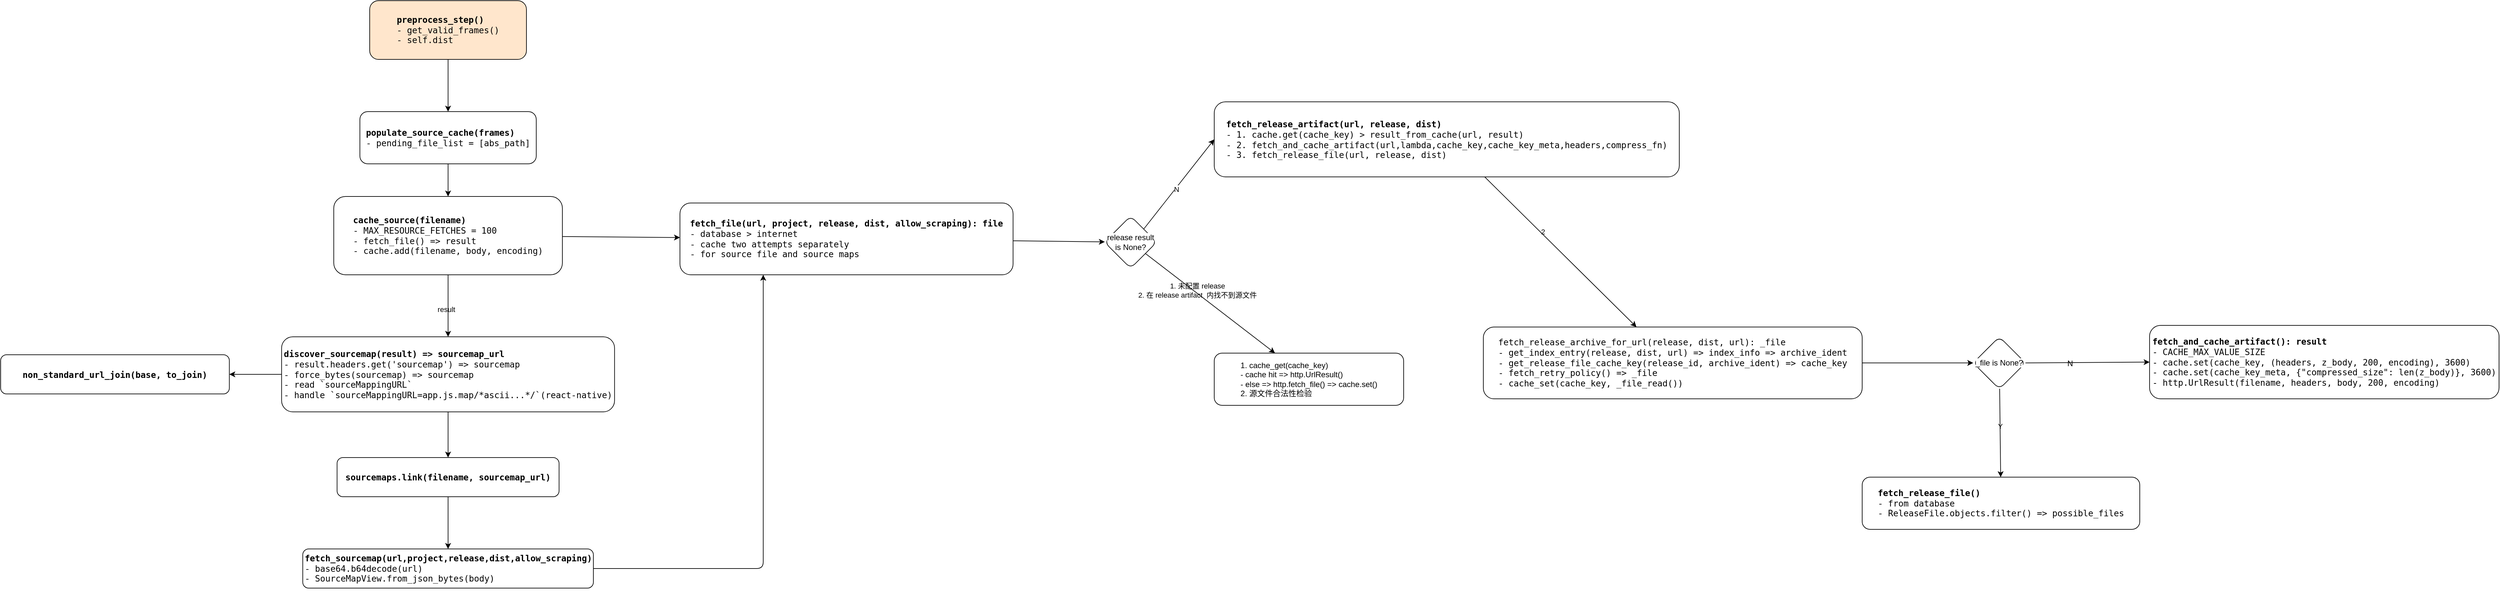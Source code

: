 <mxfile>
    <diagram id="7MkiVVNSI-1rawdLynNR" name="Page-1">
        <mxGraphModel dx="1246" dy="310" grid="1" gridSize="10" guides="1" tooltips="1" connect="1" arrows="1" fold="1" page="1" pageScale="1" pageWidth="827" pageHeight="1169" background="#ffffff" math="0" shadow="0">
            <root>
                <mxCell id="0"/>
                <mxCell id="1" parent="0"/>
                <mxCell id="4" value="" style="edgeStyle=none;html=1;strokeColor=#000000;" parent="1" source="2" target="3" edge="1">
                    <mxGeometry relative="1" as="geometry"/>
                </mxCell>
                <mxCell id="2" value="&lt;pre style=&quot;font-family: &amp;#34;jetbrains mono&amp;#34; , monospace ; font-size: 9.8pt&quot;&gt;&lt;div style=&quot;text-align: left&quot;&gt;&lt;pre style=&quot;text-align: center ; font-family: &amp;#34;jetbrains mono&amp;#34; , monospace ; font-size: 9.8pt&quot;&gt;&lt;div style=&quot;text-align: left&quot;&gt;&lt;b style=&quot;font-size: 9.8pt&quot;&gt;&lt;font color=&quot;#000000&quot;&gt;preprocess_step()&lt;/font&gt;&lt;/b&gt;&lt;/div&gt;&lt;div style=&quot;text-align: left&quot;&gt;&lt;span style=&quot;font-size: 9.8pt&quot;&gt;&lt;font color=&quot;#000000&quot;&gt;- get_valid_frames()&lt;/font&gt;&lt;/span&gt;&lt;/div&gt;&lt;div style=&quot;text-align: left&quot;&gt;&lt;span style=&quot;font-size: 9.8pt&quot;&gt;&lt;font color=&quot;#000000&quot;&gt;- self.dist&lt;/font&gt;&lt;/span&gt;&lt;/div&gt;&lt;/pre&gt;&lt;/div&gt;&lt;/pre&gt;" style="rounded=1;whiteSpace=wrap;html=1;fontColor=#f30;fillColor=#FFE6CC;labelBorderColor=none;shadow=0;sketch=0;glass=0;labelBackgroundColor=none;" parent="1" vertex="1">
                    <mxGeometry x="65" y="50" width="240" height="90" as="geometry"/>
                </mxCell>
                <mxCell id="6" value="" style="edgeStyle=none;html=1;strokeColor=#000000;" parent="1" source="3" target="5" edge="1">
                    <mxGeometry relative="1" as="geometry"/>
                </mxCell>
                <mxCell id="3" value="&lt;pre style=&quot;font-family: &amp;#34;jetbrains mono&amp;#34; , monospace ; font-size: 9.8pt&quot;&gt;&lt;div style=&quot;text-align: left&quot;&gt;&lt;b style=&quot;font-size: 9.8pt ; white-space: normal ; background-color: rgb(255 , 255 , 255)&quot;&gt;&lt;font color=&quot;#000000&quot;&gt;populate_source_cache(frames)&lt;/font&gt;&lt;/b&gt;&lt;/div&gt;&lt;span style=&quot;background-color: rgb(255 , 255 , 255)&quot;&gt;&lt;font color=&quot;#000000&quot;&gt;- pending_file_list = [abs_path]&lt;/font&gt;&lt;/span&gt;&lt;/pre&gt;" style="whiteSpace=wrap;html=1;rounded=1;fontColor=#F0F0F0;fillColor=#FFFFFF;labelBorderColor=none;shadow=0;sketch=0;glass=0;" parent="1" vertex="1">
                    <mxGeometry x="50" y="220" width="270" height="80" as="geometry"/>
                </mxCell>
                <mxCell id="8" value="" style="edgeStyle=none;html=1;strokeColor=#000000;" parent="1" source="5" target="7" edge="1">
                    <mxGeometry relative="1" as="geometry"/>
                </mxCell>
                <mxCell id="37" value="" style="edgeStyle=none;html=1;fontColor=#F0F0F0;strokeColor=#000000;" parent="1" source="5" target="36" edge="1">
                    <mxGeometry relative="1" as="geometry"/>
                </mxCell>
                <mxCell id="38" value="&lt;font color=&quot;#000000&quot;&gt;result&lt;/font&gt;" style="edgeLabel;html=1;align=center;verticalAlign=middle;resizable=0;points=[];fontColor=#F0F0F0;labelBackgroundColor=none;" parent="37" vertex="1" connectable="0">
                    <mxGeometry x="0.1" y="-3" relative="1" as="geometry">
                        <mxPoint as="offset"/>
                    </mxGeometry>
                </mxCell>
                <mxCell id="5" value="&lt;pre style=&quot;font-family: &amp;#34;jetbrains mono&amp;#34; , monospace ; font-size: 9.8pt&quot;&gt;&lt;div style=&quot;text-align: justify&quot;&gt;&lt;b style=&quot;font-size: 9.8pt ; white-space: normal&quot;&gt;&lt;font style=&quot;background-color: rgb(255 , 255 , 255)&quot; color=&quot;#000000&quot;&gt;cache_source(filename)&lt;/font&gt;&lt;/b&gt;&lt;/div&gt;&lt;div style=&quot;text-align: justify&quot;&gt;&lt;span style=&quot;font-size: 9.8pt ; white-space: normal ; background-color: rgb(255 , 255 , 255)&quot;&gt;&lt;font color=&quot;#000000&quot;&gt;- MAX_RESOURCE_FETCHES = 100&lt;/font&gt;&lt;/span&gt;&lt;/div&gt;&lt;div style=&quot;text-align: justify&quot;&gt;&lt;span style=&quot;font-size: 9.8pt ; white-space: normal ; background-color: rgb(255 , 255 , 255)&quot;&gt;&lt;font color=&quot;#000000&quot;&gt;- fetch_file() =&amp;gt; result&lt;/font&gt;&lt;/span&gt;&lt;/div&gt;&lt;div style=&quot;text-align: justify&quot;&gt;&lt;span style=&quot;font-size: 9.8pt ; white-space: normal ; background-color: rgb(255 , 255 , 255)&quot;&gt;&lt;font color=&quot;#000000&quot;&gt;- cache.add(filename, body, encoding)&lt;/font&gt;&lt;/span&gt;&lt;/div&gt;&lt;/pre&gt;" style="whiteSpace=wrap;html=1;rounded=1;fontColor=#F0F0F0;align=center;fillColor=#FFFFFF;labelBorderColor=none;shadow=0;sketch=0;glass=0;" parent="1" vertex="1">
                    <mxGeometry x="10" y="350" width="350" height="120" as="geometry"/>
                </mxCell>
                <mxCell id="14" value="" style="edgeStyle=none;html=1;strokeColor=#000000;" parent="1" source="7" target="13" edge="1">
                    <mxGeometry relative="1" as="geometry"/>
                </mxCell>
                <mxCell id="7" value="&lt;pre style=&quot;font-family: &amp;#34;jetbrains mono&amp;#34; , monospace ; font-size: 9.8pt&quot;&gt;&lt;div style=&quot;text-align: justify&quot;&gt;&lt;b style=&quot;font-size: 9.8pt ; white-space: normal&quot;&gt;&lt;font color=&quot;#000000&quot; style=&quot;background-color: rgb(255 , 255 , 255)&quot;&gt;fetch_file(url, project, release, dist, allow_scraping): file&lt;/font&gt;&lt;/b&gt;&lt;/div&gt;&lt;div style=&quot;text-align: justify&quot;&gt;&lt;span style=&quot;font-size: 9.8pt ; white-space: normal ; background-color: rgb(255 , 255 , 255)&quot;&gt;&lt;font color=&quot;#000000&quot;&gt;- database &amp;gt; internet&lt;/font&gt;&lt;/span&gt;&lt;/div&gt;&lt;div style=&quot;text-align: justify&quot;&gt;&lt;span style=&quot;font-size: 9.8pt ; white-space: normal ; background-color: rgb(255 , 255 , 255)&quot;&gt;&lt;font color=&quot;#000000&quot;&gt;- cache two attempts separately&lt;/font&gt;&lt;/span&gt;&lt;/div&gt;&lt;div style=&quot;text-align: justify&quot;&gt;&lt;span style=&quot;font-size: 9.8pt ; white-space: normal ; background-color: rgb(255 , 255 , 255)&quot;&gt;&lt;font color=&quot;#000000&quot;&gt;- for source file and source maps&lt;/font&gt;&lt;/span&gt;&lt;/div&gt;&lt;/pre&gt;" style="whiteSpace=wrap;html=1;rounded=1;fontColor=#F0F0F0;align=center;fillColor=#FFFFFF;labelBorderColor=none;shadow=0;sketch=0;glass=0;" parent="1" vertex="1">
                    <mxGeometry x="540" y="360" width="510" height="110" as="geometry"/>
                </mxCell>
                <mxCell id="12" value="" style="edgeStyle=none;html=1;strokeColor=#000000;" parent="1" source="9" target="11" edge="1">
                    <mxGeometry relative="1" as="geometry"/>
                </mxCell>
                <mxCell id="18" value="2" style="edgeLabel;html=1;align=center;verticalAlign=middle;resizable=0;points=[];labelBackgroundColor=none;fontColor=#000000;" parent="12" vertex="1" connectable="0">
                    <mxGeometry x="-0.253" y="3" relative="1" as="geometry">
                        <mxPoint as="offset"/>
                    </mxGeometry>
                </mxCell>
                <mxCell id="9" value="&lt;pre style=&quot;font-family: &amp;#34;jetbrains mono&amp;#34; , monospace ; font-size: 9.8pt&quot;&gt;&lt;pre style=&quot;font-family: &amp;#34;jetbrains mono&amp;#34; , monospace ; font-size: 9.8pt&quot;&gt;&lt;div style=&quot;text-align: justify&quot;&gt;&lt;b style=&quot;font-size: 9.8pt ; white-space: normal&quot;&gt;&lt;font color=&quot;#000000&quot; style=&quot;background-color: rgb(255 , 255 , 255)&quot;&gt;fetch_release_artifact(url, release, dist)&lt;/font&gt;&lt;/b&gt;&lt;/div&gt;&lt;font color=&quot;#000000&quot; style=&quot;background-color: rgb(255 , 255 , 255)&quot;&gt;&lt;div style=&quot;text-align: justify&quot;&gt;&lt;span style=&quot;font-size: 9.8pt ; white-space: normal&quot;&gt;- 1. cache.get(cache_key) &amp;gt; result_from_cache(url, result)&lt;/span&gt;&lt;/div&gt;&lt;div style=&quot;text-align: justify&quot;&gt;&lt;span style=&quot;font-size: 9.8pt ; white-space: normal&quot;&gt;- 2. &lt;/span&gt;&lt;span style=&quot;font-size: 9.8pt ; white-space: normal&quot;&gt;fetch_and_cache_artifact(url,lambda,cache_key,cache_key_meta,headers,compress_fn)&lt;/span&gt;&lt;/div&gt;&lt;/font&gt;&lt;div style=&quot;text-align: justify&quot;&gt;&lt;font color=&quot;#000000&quot; style=&quot;background-color: rgb(255 , 255 , 255)&quot;&gt;&lt;span style=&quot;font-size: 9.8pt ; white-space: normal&quot;&gt;- 3. fetch_release_file(url&lt;/span&gt;&lt;span style=&quot;font-size: 9.8pt ; white-space: normal&quot;&gt;, &lt;/span&gt;&lt;span style=&quot;font-size: 9.8pt ; white-space: normal&quot;&gt;release&lt;/span&gt;&lt;span style=&quot;font-size: 9.8pt ; white-space: normal&quot;&gt;, &lt;/span&gt;&lt;span style=&quot;font-size: 9.8pt ; white-space: normal&quot;&gt;dist)&lt;/span&gt;&lt;/font&gt;&lt;/div&gt;&lt;/pre&gt;&lt;/pre&gt;" style="whiteSpace=wrap;html=1;rounded=1;fontStyle=0;fontColor=#F0F0F0;align=center;fillColor=#FFFFFF;labelBorderColor=none;shadow=0;sketch=0;glass=0;" parent="1" vertex="1">
                    <mxGeometry x="1358" y="205" width="712" height="115" as="geometry"/>
                </mxCell>
                <mxCell id="23" value="" style="edgeStyle=none;html=1;strokeColor=#000000;" parent="1" source="11" target="22" edge="1">
                    <mxGeometry relative="1" as="geometry"/>
                </mxCell>
                <mxCell id="11" value="&lt;pre style=&quot;font-family: &amp;#34;jetbrains mono&amp;#34; , monospace ; font-size: 9.8pt&quot;&gt;&lt;pre style=&quot;font-family: &amp;#34;jetbrains mono&amp;#34; , monospace ; font-size: 9.8pt&quot;&gt;&lt;pre style=&quot;font-family: &amp;#34;jetbrains mono&amp;#34; , monospace ; font-size: 9.8pt&quot;&gt;&lt;div style=&quot;text-align: justify&quot;&gt;&lt;font color=&quot;#000000&quot; style=&quot;background-color: rgb(255 , 255 , 255)&quot;&gt;&lt;span style=&quot;font-size: 9.8pt ; white-space: normal&quot;&gt;fetch_release_archive_for_url&lt;/span&gt;&lt;span style=&quot;font-size: 9.8pt ; white-space: normal&quot;&gt;(release&lt;/span&gt;&lt;span style=&quot;font-size: 9.8pt ; white-space: normal&quot;&gt;, &lt;/span&gt;&lt;span style=&quot;font-size: 9.8pt ; white-space: normal&quot;&gt;dist&lt;/span&gt;&lt;span style=&quot;font-size: 9.8pt ; white-space: normal&quot;&gt;, &lt;/span&gt;&lt;span style=&quot;font-size: 9.8pt ; white-space: normal&quot;&gt;url): _file&lt;/span&gt;&lt;/font&gt;&lt;/div&gt;&lt;div style=&quot;text-align: justify&quot;&gt;&lt;span style=&quot;font-size: 9.8pt ; white-space: normal ; background-color: rgb(255 , 255 , 255)&quot;&gt;&lt;font color=&quot;#000000&quot;&gt;- get_index_entry(release, dist, url) =&amp;gt; index_info =&amp;gt; archive_ident&lt;/font&gt;&lt;/span&gt;&lt;/div&gt;&lt;div style=&quot;text-align: justify&quot;&gt;&lt;span style=&quot;font-size: 9.8pt ; white-space: normal ; background-color: rgb(255 , 255 , 255)&quot;&gt;&lt;font color=&quot;#000000&quot;&gt;- get_release_file_cache_key(release_id, archive_ident) =&amp;gt; cache_key&lt;/font&gt;&lt;/span&gt;&lt;/div&gt;&lt;div style=&quot;text-align: justify&quot;&gt;&lt;span style=&quot;font-size: 9.8pt ; white-space: normal ; background-color: rgb(255 , 255 , 255)&quot;&gt;&lt;font color=&quot;#000000&quot;&gt;- fetch_retry_policy() =&amp;gt; _file&lt;/font&gt;&lt;/span&gt;&lt;/div&gt;&lt;div style=&quot;text-align: justify&quot;&gt;&lt;span style=&quot;font-size: 9.8pt ; white-space: normal ; background-color: rgb(255 , 255 , 255)&quot;&gt;&lt;font color=&quot;#000000&quot;&gt;- cache_set(cache_key, _file_read())&lt;/font&gt;&lt;/span&gt;&lt;/div&gt;&lt;/pre&gt;&lt;/pre&gt;&lt;/pre&gt;" style="whiteSpace=wrap;html=1;rounded=1;fontStyle=0;fontColor=#F0F0F0;fillColor=#FFFFFF;labelBorderColor=none;shadow=0;sketch=0;glass=0;" parent="1" vertex="1">
                    <mxGeometry x="1770" y="550" width="580" height="110" as="geometry"/>
                </mxCell>
                <mxCell id="16" style="edgeStyle=none;html=1;exitX=1;exitY=0;exitDx=0;exitDy=0;entryX=0;entryY=0.5;entryDx=0;entryDy=0;strokeColor=#000000;" parent="1" source="13" target="9" edge="1">
                    <mxGeometry relative="1" as="geometry"/>
                </mxCell>
                <mxCell id="17" value="N" style="edgeLabel;html=1;align=center;verticalAlign=middle;resizable=0;points=[];" parent="16" vertex="1" connectable="0">
                    <mxGeometry x="-0.104" relative="1" as="geometry">
                        <mxPoint x="1" as="offset"/>
                    </mxGeometry>
                </mxCell>
                <mxCell id="29" value="" style="edgeStyle=none;html=1;fontColor=#ef613e;strokeColor=#000000;" parent="1" source="13" target="35" edge="1">
                    <mxGeometry relative="1" as="geometry">
                        <mxPoint x="605.5" y="725" as="targetPoint"/>
                    </mxGeometry>
                </mxCell>
                <mxCell id="33" value="1. 未配置 release&lt;br&gt;2. 在 release artifact&amp;nbsp; 内找不到源文件" style="edgeLabel;html=1;align=center;verticalAlign=middle;resizable=0;points=[];fontColor=#000000;labelBackgroundColor=none;" parent="29" vertex="1" connectable="0">
                    <mxGeometry x="-0.225" y="4" relative="1" as="geometry">
                        <mxPoint as="offset"/>
                    </mxGeometry>
                </mxCell>
                <mxCell id="13" value="&lt;font color=&quot;#000000&quot; style=&quot;background-color: rgb(255 , 255 , 255)&quot;&gt;release result is None?&lt;/font&gt;" style="rhombus;whiteSpace=wrap;html=1;rounded=1;fillColor=#FFFFFF;" parent="1" vertex="1">
                    <mxGeometry x="1190" y="380" width="80" height="80" as="geometry"/>
                </mxCell>
                <mxCell id="19" value="&lt;pre style=&quot;font-size: 9.8pt ; font-family: &amp;#34;jetbrains mono&amp;#34; , monospace&quot;&gt;&lt;div style=&quot;text-align: justify&quot;&gt;&lt;span style=&quot;font-size: 9.8pt ; white-space: normal ; background-color: rgb(255 , 255 , 255)&quot;&gt;&lt;b&gt;&lt;font color=&quot;#000000&quot;&gt;fetch_and_cache_artifact(): result&lt;/font&gt;&lt;/b&gt;&lt;/span&gt;&lt;/div&gt;&lt;font color=&quot;#000000&quot; style=&quot;background-color: rgb(255 , 255 , 255)&quot;&gt;&lt;font&gt;&lt;div style=&quot;text-align: justify&quot;&gt;&lt;span style=&quot;font-size: 9.8pt ; white-space: normal&quot;&gt;- CACHE_MAX_VALUE_SIZE&lt;/span&gt;&lt;/div&gt;&lt;/font&gt;&lt;font&gt;&lt;div style=&quot;text-align: justify&quot;&gt;&lt;span style=&quot;font-size: 9.8pt ; white-space: normal&quot;&gt;- cache.set(cache_key&lt;/span&gt;&lt;span style=&quot;font-size: 9.8pt ; white-space: normal&quot;&gt;, &lt;/span&gt;&lt;span style=&quot;font-size: 9.8pt ; white-space: normal&quot;&gt;(headers&lt;/span&gt;&lt;span style=&quot;font-size: 9.8pt ; white-space: normal&quot;&gt;, &lt;/span&gt;&lt;span style=&quot;font-size: 9.8pt ; white-space: normal&quot;&gt;z_body&lt;/span&gt;&lt;span style=&quot;font-size: 9.8pt ; white-space: normal&quot;&gt;, &lt;/span&gt;&lt;span style=&quot;font-size: 9.8pt ; white-space: normal&quot;&gt;200&lt;/span&gt;&lt;span style=&quot;font-size: 9.8pt ; white-space: normal&quot;&gt;, &lt;/span&gt;&lt;span style=&quot;font-size: 9.8pt ; white-space: normal&quot;&gt;encoding)&lt;/span&gt;&lt;span style=&quot;font-size: 9.8pt ; white-space: normal&quot;&gt;, &lt;/span&gt;&lt;span style=&quot;font-size: 9.8pt ; white-space: normal&quot;&gt;3600&lt;/span&gt;&lt;span style=&quot;font-size: 9.8pt ; white-space: normal&quot;&gt;)&lt;/span&gt;&lt;/div&gt;&lt;div style=&quot;text-align: justify&quot;&gt;&lt;font style=&quot;font-size: 9.8pt ; white-space: normal&quot;&gt;- cache.set(cache_key_meta&lt;span style=&quot;font-size: 9.8pt&quot;&gt;, &lt;/span&gt;&lt;span style=&quot;font-size: 9.8pt&quot;&gt;{&lt;/span&gt;&lt;span style=&quot;font-size: 9.8pt&quot;&gt;&quot;compressed_size&quot;&lt;/span&gt;&lt;span style=&quot;font-size: 9.8pt&quot;&gt;: &lt;/span&gt;&lt;span style=&quot;font-size: 9.8pt&quot;&gt;len&lt;/span&gt;&lt;span style=&quot;font-size: 9.8pt&quot;&gt;(z_body)}&lt;/span&gt;&lt;span style=&quot;font-size: 9.8pt&quot;&gt;, &lt;/span&gt;&lt;span style=&quot;font-size: 9.8pt&quot;&gt;3600&lt;/span&gt;&lt;/font&gt;&lt;span style=&quot;font-size: 9.8pt ; white-space: normal&quot;&gt;)&lt;/span&gt;&lt;/div&gt;&lt;/font&gt;&lt;font&gt;&lt;div style=&quot;text-align: justify&quot;&gt;&lt;font style=&quot;font-size: 9.8pt ; white-space: normal&quot;&gt;- http.UrlResult(filename&lt;/font&gt;&lt;span style=&quot;font-size: 9.8pt ; white-space: normal&quot;&gt;, &lt;/span&gt;&lt;span style=&quot;font-size: 9.8pt ; white-space: normal&quot;&gt;headers&lt;/span&gt;&lt;span style=&quot;font-size: 9.8pt ; white-space: normal&quot;&gt;, &lt;/span&gt;&lt;span style=&quot;font-size: 9.8pt ; white-space: normal&quot;&gt;body&lt;/span&gt;&lt;span style=&quot;font-size: 9.8pt ; white-space: normal&quot;&gt;, &lt;/span&gt;&lt;span style=&quot;font-size: 9.8pt ; white-space: normal&quot;&gt;200&lt;/span&gt;&lt;span style=&quot;font-size: 9.8pt ; white-space: normal&quot;&gt;, &lt;/span&gt;&lt;span style=&quot;font-size: 9.8pt ; white-space: normal&quot;&gt;encoding)&lt;/span&gt;&lt;/div&gt;&lt;/font&gt;&lt;/font&gt;&lt;/pre&gt;" style="whiteSpace=wrap;html=1;rounded=1;fontStyle=0;fontColor=#F0F0F0;fillColor=#FFFFFF;labelBorderColor=none;shadow=0;sketch=0;glass=0;" parent="1" vertex="1">
                    <mxGeometry x="2790" y="547.5" width="535" height="112.5" as="geometry"/>
                </mxCell>
                <mxCell id="24" value="" style="edgeStyle=none;html=1;exitX=1;exitY=0.5;exitDx=0;exitDy=0;entryX=0;entryY=0.5;entryDx=0;entryDy=0;strokeColor=#000000;" parent="1" source="22" target="19" edge="1">
                    <mxGeometry relative="1" as="geometry"/>
                </mxCell>
                <mxCell id="46" value="N" style="edgeLabel;html=1;align=center;verticalAlign=middle;resizable=0;points=[];fontSize=12;fontFamily=Helvetica;fontColor=#000000;labelBackgroundColor=none;" vertex="1" connectable="0" parent="24">
                    <mxGeometry x="-0.289" y="-1" relative="1" as="geometry">
                        <mxPoint as="offset"/>
                    </mxGeometry>
                </mxCell>
                <mxCell id="26" value="" style="edgeStyle=none;html=1;strokeColor=#000000;" parent="1" source="22" target="25" edge="1">
                    <mxGeometry relative="1" as="geometry"/>
                </mxCell>
                <mxCell id="27" value="Y" style="edgeLabel;html=1;align=center;verticalAlign=middle;resizable=0;points=[];labelBackgroundColor=none;fontColor=#000000;" parent="26" vertex="1" connectable="0">
                    <mxGeometry x="-0.156" relative="1" as="geometry">
                        <mxPoint as="offset"/>
                    </mxGeometry>
                </mxCell>
                <mxCell id="22" value="&lt;font color=&quot;#000000&quot; style=&quot;background-color: rgb(255 , 255 , 255)&quot;&gt;_file is None?&lt;/font&gt;" style="rhombus;whiteSpace=wrap;html=1;rounded=1;fontStyle=0;fontColor=#F0F0F0;fillColor=#FFFFFF;labelBorderColor=none;shadow=0;sketch=0;glass=0;" parent="1" vertex="1">
                    <mxGeometry x="2520" y="565" width="80" height="80" as="geometry"/>
                </mxCell>
                <mxCell id="25" value="&lt;pre style=&quot;font-family: &amp;#34;jetbrains mono&amp;#34; , monospace ; font-size: 9.8pt&quot;&gt;&lt;div style=&quot;text-align: justify&quot;&gt;&lt;b style=&quot;font-size: 9.8pt ; white-space: normal&quot;&gt;&lt;font color=&quot;#000000&quot; style=&quot;background-color: rgb(255 , 255 , 255)&quot;&gt;fetch_release_file()&lt;/font&gt;&lt;/b&gt;&lt;/div&gt;&lt;div style=&quot;text-align: justify&quot;&gt;&lt;span style=&quot;font-size: 9.8pt ; white-space: normal ; background-color: rgb(255 , 255 , 255)&quot;&gt;&lt;font color=&quot;#000000&quot;&gt;- from database&lt;/font&gt;&lt;/span&gt;&lt;/div&gt;&lt;div style=&quot;text-align: justify&quot;&gt;&lt;span style=&quot;font-size: 9.8pt ; white-space: normal ; background-color: rgb(255 , 255 , 255)&quot;&gt;&lt;font color=&quot;#000000&quot;&gt;- ReleaseFile.objects.filter() =&amp;gt; possible_files&lt;/font&gt;&lt;/span&gt;&lt;/div&gt;&lt;/pre&gt;" style="whiteSpace=wrap;html=1;rounded=1;fontStyle=0;fontColor=#F0F0F0;align=center;fillColor=#FFFFFF;labelBorderColor=none;shadow=0;sketch=0;glass=0;" parent="1" vertex="1">
                    <mxGeometry x="2350" y="780" width="425" height="80" as="geometry"/>
                </mxCell>
                <mxCell id="35" value="&lt;div style=&quot;text-align: justify&quot;&gt;&lt;span style=&quot;background-color: rgb(255 , 255 , 255)&quot;&gt;&lt;font color=&quot;#000000&quot;&gt;1. cache_get(cache_key)&amp;nbsp;&lt;/font&gt;&lt;/span&gt;&lt;/div&gt;&lt;div style=&quot;text-align: justify&quot;&gt;&lt;span style=&quot;background-color: rgb(255 , 255 , 255)&quot;&gt;&lt;font color=&quot;#000000&quot;&gt;- cache hit =&amp;gt; http.UrlResult()&lt;/font&gt;&lt;/span&gt;&lt;/div&gt;&lt;div style=&quot;text-align: justify&quot;&gt;&lt;span style=&quot;background-color: rgb(255 , 255 , 255)&quot;&gt;&lt;font color=&quot;#000000&quot;&gt;- else =&amp;gt; http.fetch_file() =&amp;gt; cache.set()&lt;/font&gt;&lt;/span&gt;&lt;/div&gt;&lt;div style=&quot;text-align: justify&quot;&gt;&lt;span style=&quot;background-color: rgb(255 , 255 , 255)&quot;&gt;&lt;font color=&quot;#000000&quot;&gt;2. 源文件合法性检验&lt;/font&gt;&lt;/span&gt;&lt;/div&gt;" style="whiteSpace=wrap;html=1;rounded=1;fontStyle=0;fillColor=#FFFFFF;fontColor=#F0F0F0;labelBorderColor=none;shadow=0;sketch=0;glass=0;" parent="1" vertex="1">
                    <mxGeometry x="1358" y="590" width="290" height="80" as="geometry"/>
                </mxCell>
                <mxCell id="40" value="" style="edgeStyle=none;html=1;fontColor=#FFFFFF;strokeColor=#000000;" parent="1" source="36" target="39" edge="1">
                    <mxGeometry relative="1" as="geometry"/>
                </mxCell>
                <mxCell id="45" value="" style="edgeStyle=orthogonalEdgeStyle;html=1;fontColor=#FFFFFF;strokeColor=#000000;" parent="1" source="36" target="44" edge="1">
                    <mxGeometry relative="1" as="geometry"/>
                </mxCell>
                <mxCell id="36" value="&lt;pre style=&quot;font-family: &amp;#34;jetbrains mono&amp;#34; , monospace ; font-size: 9.8pt&quot;&gt;&lt;div style=&quot;text-align: justify&quot;&gt;&lt;span style=&quot;font-size: 9.8pt ; background-color: rgb(255 , 255 , 255)&quot;&gt;&lt;font color=&quot;#000000&quot;&gt;&lt;font style=&quot;font-weight: bold&quot;&gt;discover_sourcemap(result) =&amp;gt; sourcemap_url&lt;br&gt;&lt;/font&gt;- result.headers.get('sourcemap') =&amp;gt; sourcemap&lt;/font&gt;&lt;/span&gt;&lt;/div&gt;&lt;div style=&quot;text-align: justify&quot;&gt;&lt;span style=&quot;font-size: 9.8pt ; background-color: rgb(255 , 255 , 255)&quot;&gt;&lt;font color=&quot;#000000&quot;&gt;- force_bytes(sourcemap) =&amp;gt; sourcemap&lt;/font&gt;&lt;/span&gt;&lt;/div&gt;&lt;div style=&quot;text-align: justify&quot;&gt;&lt;font style=&quot;background-color: rgb(255 , 255 , 255)&quot; color=&quot;#000000&quot;&gt;&lt;span style=&quot;font-size: 9.8pt&quot;&gt;- read `&lt;/span&gt;&lt;span style=&quot;font-family: &amp;#34;jetbrains mono&amp;#34; , monospace ; font-size: 9.8pt ; text-align: center&quot;&gt;sourceMappingURL&lt;/span&gt;&lt;span style=&quot;font-size: 9.8pt&quot;&gt;`&lt;/span&gt;&lt;/font&gt;&lt;/div&gt;&lt;div style=&quot;text-align: justify&quot;&gt;&lt;span style=&quot;background-color: rgb(255 , 255 , 255)&quot;&gt;&lt;font color=&quot;#000000&quot;&gt;- handle `sourceMappingURL=app.js.map/*ascii...*/`(react-native)&lt;/font&gt;&lt;/span&gt;&lt;/div&gt;&lt;/pre&gt;" style="whiteSpace=wrap;html=1;rounded=1;strokeColor=default;fillColor=#FFFFFF;fontColor=#F0F0F0;labelBorderColor=none;shadow=0;sketch=0;glass=0;" parent="1" vertex="1">
                    <mxGeometry x="-69.87" y="565" width="509.75" height="115" as="geometry"/>
                </mxCell>
                <mxCell id="42" value="" style="edgeStyle=none;html=1;fontColor=#FFFFFF;strokeColor=#000000;" parent="1" source="39" target="41" edge="1">
                    <mxGeometry relative="1" as="geometry"/>
                </mxCell>
                <mxCell id="39" value="&lt;pre style=&quot;font-family: &amp;#34;jetbrains mono&amp;#34; , monospace ; font-size: 9.8pt&quot;&gt;&lt;div style=&quot;text-align: justify&quot;&gt;&lt;span style=&quot;font-size: 9.8pt&quot;&gt;&lt;font style=&quot;font-weight: bold ; background-color: rgb(255 , 255 , 255)&quot; color=&quot;#000000&quot;&gt;sourcemaps.link(filename, sourcemap_url)&lt;/font&gt;&lt;span style=&quot;background-color: rgb(43 , 43 , 43)&quot;&gt;&lt;br&gt;&lt;/span&gt;&lt;/span&gt;&lt;/div&gt;&lt;/pre&gt;" style="whiteSpace=wrap;html=1;rounded=1;strokeColor=default;fillColor=#FFFFFF;fontColor=#F0F0F0;labelBorderColor=none;shadow=0;sketch=0;glass=0;" parent="1" vertex="1">
                    <mxGeometry x="15.07" y="750" width="339.87" height="60" as="geometry"/>
                </mxCell>
                <mxCell id="43" style="edgeStyle=orthogonalEdgeStyle;html=1;fontColor=#000000;entryX=0.25;entryY=1;entryDx=0;entryDy=0;labelBackgroundColor=none;strokeColor=#000000;" parent="1" source="41" target="7" edge="1">
                    <mxGeometry relative="1" as="geometry">
                        <mxPoint x="610" y="770" as="targetPoint"/>
                    </mxGeometry>
                </mxCell>
                <mxCell id="41" value="&lt;pre style=&quot;font-size: 9.8pt&quot;&gt;&lt;div style=&quot;text-align: justify&quot;&gt;&lt;span style=&quot;font-size: 9.8pt ; background-color: rgb(255 , 255 , 255)&quot;&gt;&lt;font style=&quot;font-weight: bold&quot;&gt;&lt;font face=&quot;jetbrains mono, monospace&quot; color=&quot;#000000&quot;&gt;fetch_sourcemap(url,project,release,dist,allow_scraping)&lt;/font&gt;&lt;/font&gt;&lt;/span&gt;&lt;/div&gt;&lt;div style=&quot;text-align: justify&quot;&gt;&lt;font face=&quot;jetbrains mono, monospace&quot; style=&quot;background-color: rgb(255 , 255 , 255)&quot; color=&quot;#000000&quot;&gt;- base64.b64decode(url)&lt;/font&gt;&lt;/div&gt;&lt;div style=&quot;text-align: justify&quot;&gt;&lt;font face=&quot;jetbrains mono, monospace&quot; style=&quot;background-color: rgb(255 , 255 , 255)&quot; color=&quot;#000000&quot;&gt;- SourceMapView.from_json_bytes(body)&lt;/font&gt;&lt;/div&gt;&lt;/pre&gt;" style="whiteSpace=wrap;html=1;rounded=1;strokeColor=default;fillColor=#FFFFFF;fontColor=#F0F0F0;labelBorderColor=none;shadow=0;sketch=0;glass=0;" parent="1" vertex="1">
                    <mxGeometry x="-37.46" y="890" width="444.93" height="60" as="geometry"/>
                </mxCell>
                <mxCell id="44" value="&lt;pre style=&quot;font-family: &amp;#34;jetbrains mono&amp;#34; , monospace ; font-size: 9.8pt&quot;&gt;&lt;div style=&quot;text-align: justify&quot;&gt;&lt;b&gt;&lt;font color=&quot;#000000&quot; style=&quot;background-color: rgb(255 , 255 , 255)&quot;&gt;non_standard_url_join(base, to_join)&lt;/font&gt;&lt;/b&gt;&lt;/div&gt;&lt;/pre&gt;" style="whiteSpace=wrap;html=1;rounded=1;strokeColor=default;fillColor=#FFFFFF;fontColor=#F0F0F0;labelBorderColor=none;shadow=0;sketch=0;glass=0;" parent="1" vertex="1">
                    <mxGeometry x="-500" y="592.5" width="350.13" height="60" as="geometry"/>
                </mxCell>
            </root>
        </mxGraphModel>
    </diagram>
</mxfile>